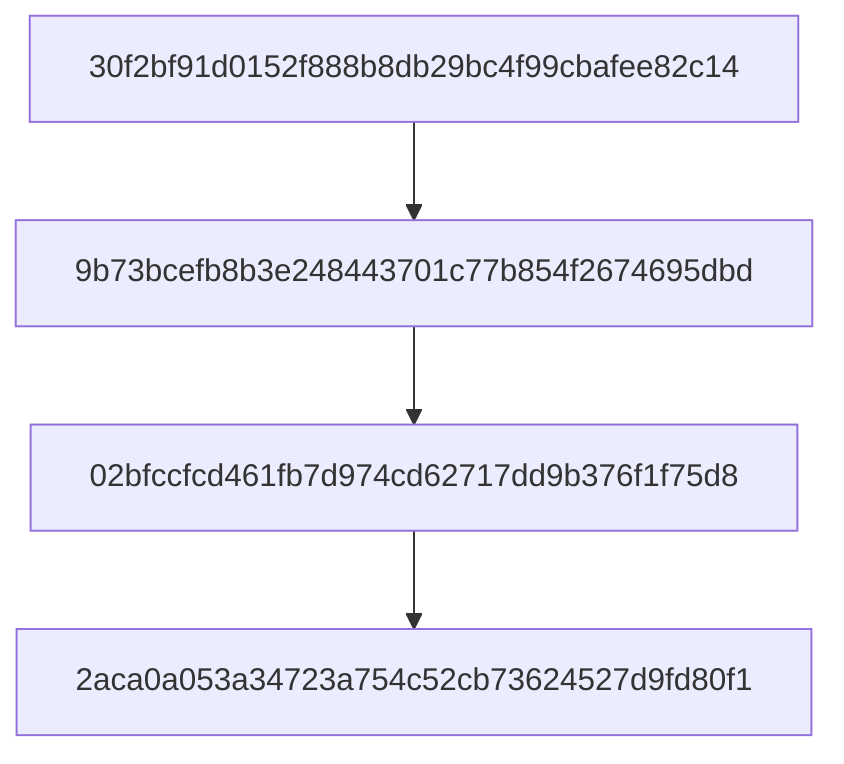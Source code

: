 graph TD
    02bfccfcd461fb7d974cd62717dd9b376f1f75d8 --> 2aca0a053a34723a754c52cb73624527d9fd80f1
    9b73bcefb8b3e248443701c77b854f2674695dbd --> 02bfccfcd461fb7d974cd62717dd9b376f1f75d8
    30f2bf91d0152f888b8db29bc4f99cbafee82c14 --> 9b73bcefb8b3e248443701c77b854f2674695dbd